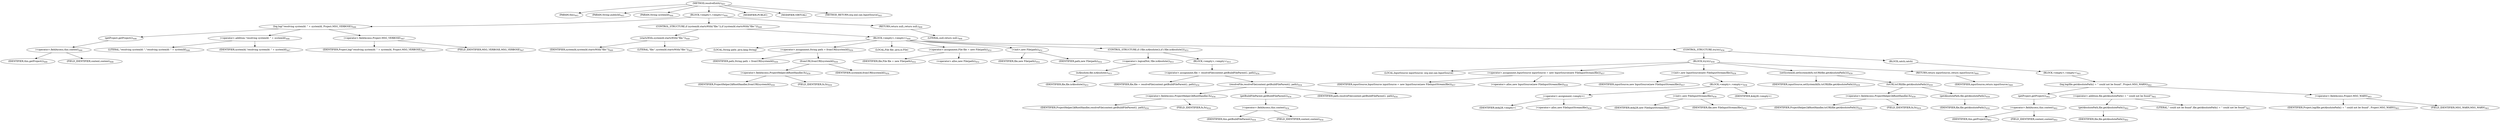 digraph "resolveEntity" {  
"842" [label = <(METHOD,resolveEntity)<SUB>443</SUB>> ]
"843" [label = <(PARAM,this)<SUB>443</SUB>> ]
"844" [label = <(PARAM,String publicId)<SUB>443</SUB>> ]
"845" [label = <(PARAM,String systemId)<SUB>444</SUB>> ]
"846" [label = <(BLOCK,&lt;empty&gt;,&lt;empty&gt;)<SUB>444</SUB>> ]
"847" [label = <(log,log(&quot;resolving systemId: &quot; + systemId, Project.MSG_VERBOSE))<SUB>446</SUB>> ]
"848" [label = <(getProject,getProject())<SUB>446</SUB>> ]
"849" [label = <(&lt;operator&gt;.fieldAccess,this.context)<SUB>446</SUB>> ]
"850" [label = <(IDENTIFIER,this,getProject())<SUB>446</SUB>> ]
"851" [label = <(FIELD_IDENTIFIER,context,context)<SUB>446</SUB>> ]
"852" [label = <(&lt;operator&gt;.addition,&quot;resolving systemId: &quot; + systemId)<SUB>446</SUB>> ]
"853" [label = <(LITERAL,&quot;resolving systemId: &quot;,&quot;resolving systemId: &quot; + systemId)<SUB>446</SUB>> ]
"854" [label = <(IDENTIFIER,systemId,&quot;resolving systemId: &quot; + systemId)<SUB>447</SUB>> ]
"855" [label = <(&lt;operator&gt;.fieldAccess,Project.MSG_VERBOSE)<SUB>447</SUB>> ]
"856" [label = <(IDENTIFIER,Project,log(&quot;resolving systemId: &quot; + systemId, Project.MSG_VERBOSE))<SUB>447</SUB>> ]
"857" [label = <(FIELD_IDENTIFIER,MSG_VERBOSE,MSG_VERBOSE)<SUB>447</SUB>> ]
"858" [label = <(CONTROL_STRUCTURE,if (systemId.startsWith(&quot;file:&quot;)),if (systemId.startsWith(&quot;file:&quot;)))<SUB>449</SUB>> ]
"859" [label = <(startsWith,systemId.startsWith(&quot;file:&quot;))<SUB>449</SUB>> ]
"860" [label = <(IDENTIFIER,systemId,systemId.startsWith(&quot;file:&quot;))<SUB>449</SUB>> ]
"861" [label = <(LITERAL,&quot;file:&quot;,systemId.startsWith(&quot;file:&quot;))<SUB>449</SUB>> ]
"862" [label = <(BLOCK,&lt;empty&gt;,&lt;empty&gt;)<SUB>449</SUB>> ]
"863" [label = <(LOCAL,String path: java.lang.String)> ]
"864" [label = <(&lt;operator&gt;.assignment,String path = fromURI(systemId))<SUB>450</SUB>> ]
"865" [label = <(IDENTIFIER,path,String path = fromURI(systemId))<SUB>450</SUB>> ]
"866" [label = <(fromURI,fromURI(systemId))<SUB>450</SUB>> ]
"867" [label = <(&lt;operator&gt;.fieldAccess,ProjectHelper2$RootHandler.fu)<SUB>450</SUB>> ]
"868" [label = <(IDENTIFIER,ProjectHelper2$RootHandler,fromURI(systemId))<SUB>450</SUB>> ]
"869" [label = <(FIELD_IDENTIFIER,fu,fu)<SUB>450</SUB>> ]
"870" [label = <(IDENTIFIER,systemId,fromURI(systemId))<SUB>450</SUB>> ]
"56" [label = <(LOCAL,File file: java.io.File)> ]
"871" [label = <(&lt;operator&gt;.assignment,File file = new File(path))<SUB>452</SUB>> ]
"872" [label = <(IDENTIFIER,file,File file = new File(path))<SUB>452</SUB>> ]
"873" [label = <(&lt;operator&gt;.alloc,new File(path))<SUB>452</SUB>> ]
"874" [label = <(&lt;init&gt;,new File(path))<SUB>452</SUB>> ]
"55" [label = <(IDENTIFIER,file,new File(path))<SUB>452</SUB>> ]
"875" [label = <(IDENTIFIER,path,new File(path))<SUB>452</SUB>> ]
"876" [label = <(CONTROL_STRUCTURE,if (!file.isAbsolute()),if (!file.isAbsolute()))<SUB>453</SUB>> ]
"877" [label = <(&lt;operator&gt;.logicalNot,!file.isAbsolute())<SUB>453</SUB>> ]
"878" [label = <(isAbsolute,file.isAbsolute())<SUB>453</SUB>> ]
"879" [label = <(IDENTIFIER,file,file.isAbsolute())<SUB>453</SUB>> ]
"880" [label = <(BLOCK,&lt;empty&gt;,&lt;empty&gt;)<SUB>453</SUB>> ]
"881" [label = <(&lt;operator&gt;.assignment,file = resolveFile(context.getBuildFileParent(), path))<SUB>454</SUB>> ]
"882" [label = <(IDENTIFIER,file,file = resolveFile(context.getBuildFileParent(), path))<SUB>454</SUB>> ]
"883" [label = <(resolveFile,resolveFile(context.getBuildFileParent(), path))<SUB>454</SUB>> ]
"884" [label = <(&lt;operator&gt;.fieldAccess,ProjectHelper2$RootHandler.fu)<SUB>454</SUB>> ]
"885" [label = <(IDENTIFIER,ProjectHelper2$RootHandler,resolveFile(context.getBuildFileParent(), path))<SUB>454</SUB>> ]
"886" [label = <(FIELD_IDENTIFIER,fu,fu)<SUB>454</SUB>> ]
"887" [label = <(getBuildFileParent,getBuildFileParent())<SUB>454</SUB>> ]
"888" [label = <(&lt;operator&gt;.fieldAccess,this.context)<SUB>454</SUB>> ]
"889" [label = <(IDENTIFIER,this,getBuildFileParent())<SUB>454</SUB>> ]
"890" [label = <(FIELD_IDENTIFIER,context,context)<SUB>454</SUB>> ]
"891" [label = <(IDENTIFIER,path,resolveFile(context.getBuildFileParent(), path))<SUB>454</SUB>> ]
"892" [label = <(CONTROL_STRUCTURE,try,try)<SUB>456</SUB>> ]
"893" [label = <(BLOCK,try,try)<SUB>456</SUB>> ]
"58" [label = <(LOCAL,InputSource inputSource: org.xml.sax.InputSource)> ]
"894" [label = <(&lt;operator&gt;.assignment,InputSource inputSource = new InputSource(new FileInputStream(file)))<SUB>457</SUB>> ]
"895" [label = <(IDENTIFIER,inputSource,InputSource inputSource = new InputSource(new FileInputStream(file)))<SUB>457</SUB>> ]
"896" [label = <(&lt;operator&gt;.alloc,new InputSource(new FileInputStream(file)))<SUB>458</SUB>> ]
"897" [label = <(&lt;init&gt;,new InputSource(new FileInputStream(file)))<SUB>458</SUB>> ]
"57" [label = <(IDENTIFIER,inputSource,new InputSource(new FileInputStream(file)))<SUB>457</SUB>> ]
"898" [label = <(BLOCK,&lt;empty&gt;,&lt;empty&gt;)<SUB>458</SUB>> ]
"899" [label = <(&lt;operator&gt;.assignment,&lt;empty&gt;)> ]
"900" [label = <(IDENTIFIER,$obj28,&lt;empty&gt;)> ]
"901" [label = <(&lt;operator&gt;.alloc,new FileInputStream(file))<SUB>458</SUB>> ]
"902" [label = <(&lt;init&gt;,new FileInputStream(file))<SUB>458</SUB>> ]
"903" [label = <(IDENTIFIER,$obj28,new FileInputStream(file))> ]
"904" [label = <(IDENTIFIER,file,new FileInputStream(file))<SUB>458</SUB>> ]
"905" [label = <(IDENTIFIER,$obj28,&lt;empty&gt;)> ]
"906" [label = <(setSystemId,setSystemId(fu.toURI(file.getAbsolutePath())))<SUB>459</SUB>> ]
"907" [label = <(IDENTIFIER,inputSource,setSystemId(fu.toURI(file.getAbsolutePath())))<SUB>459</SUB>> ]
"908" [label = <(toURI,toURI(file.getAbsolutePath()))<SUB>459</SUB>> ]
"909" [label = <(&lt;operator&gt;.fieldAccess,ProjectHelper2$RootHandler.fu)<SUB>459</SUB>> ]
"910" [label = <(IDENTIFIER,ProjectHelper2$RootHandler,toURI(file.getAbsolutePath()))<SUB>459</SUB>> ]
"911" [label = <(FIELD_IDENTIFIER,fu,fu)<SUB>459</SUB>> ]
"912" [label = <(getAbsolutePath,file.getAbsolutePath())<SUB>459</SUB>> ]
"913" [label = <(IDENTIFIER,file,file.getAbsolutePath())<SUB>459</SUB>> ]
"914" [label = <(RETURN,return inputSource;,return inputSource;)<SUB>460</SUB>> ]
"915" [label = <(IDENTIFIER,inputSource,return inputSource;)<SUB>460</SUB>> ]
"916" [label = <(BLOCK,catch,catch)> ]
"917" [label = <(BLOCK,&lt;empty&gt;,&lt;empty&gt;)<SUB>461</SUB>> ]
"918" [label = <(log,log(file.getAbsolutePath() + &quot; could not be found&quot;, Project.MSG_WARN))<SUB>462</SUB>> ]
"919" [label = <(getProject,getProject())<SUB>462</SUB>> ]
"920" [label = <(&lt;operator&gt;.fieldAccess,this.context)<SUB>462</SUB>> ]
"921" [label = <(IDENTIFIER,this,getProject())<SUB>462</SUB>> ]
"922" [label = <(FIELD_IDENTIFIER,context,context)<SUB>462</SUB>> ]
"923" [label = <(&lt;operator&gt;.addition,file.getAbsolutePath() + &quot; could not be found&quot;)<SUB>462</SUB>> ]
"924" [label = <(getAbsolutePath,file.getAbsolutePath())<SUB>462</SUB>> ]
"925" [label = <(IDENTIFIER,file,file.getAbsolutePath())<SUB>462</SUB>> ]
"926" [label = <(LITERAL,&quot; could not be found&quot;,file.getAbsolutePath() + &quot; could not be found&quot;)<SUB>463</SUB>> ]
"927" [label = <(&lt;operator&gt;.fieldAccess,Project.MSG_WARN)<SUB>463</SUB>> ]
"928" [label = <(IDENTIFIER,Project,log(file.getAbsolutePath() + &quot; could not be found&quot;, Project.MSG_WARN))<SUB>463</SUB>> ]
"929" [label = <(FIELD_IDENTIFIER,MSG_WARN,MSG_WARN)<SUB>463</SUB>> ]
"930" [label = <(RETURN,return null;,return null;)<SUB>468</SUB>> ]
"931" [label = <(LITERAL,null,return null;)<SUB>468</SUB>> ]
"932" [label = <(MODIFIER,PUBLIC)> ]
"933" [label = <(MODIFIER,VIRTUAL)> ]
"934" [label = <(METHOD_RETURN,org.xml.sax.InputSource)<SUB>443</SUB>> ]
  "842" -> "843" 
  "842" -> "844" 
  "842" -> "845" 
  "842" -> "846" 
  "842" -> "932" 
  "842" -> "933" 
  "842" -> "934" 
  "846" -> "847" 
  "846" -> "858" 
  "846" -> "930" 
  "847" -> "848" 
  "847" -> "852" 
  "847" -> "855" 
  "848" -> "849" 
  "849" -> "850" 
  "849" -> "851" 
  "852" -> "853" 
  "852" -> "854" 
  "855" -> "856" 
  "855" -> "857" 
  "858" -> "859" 
  "858" -> "862" 
  "859" -> "860" 
  "859" -> "861" 
  "862" -> "863" 
  "862" -> "864" 
  "862" -> "56" 
  "862" -> "871" 
  "862" -> "874" 
  "862" -> "876" 
  "862" -> "892" 
  "864" -> "865" 
  "864" -> "866" 
  "866" -> "867" 
  "866" -> "870" 
  "867" -> "868" 
  "867" -> "869" 
  "871" -> "872" 
  "871" -> "873" 
  "874" -> "55" 
  "874" -> "875" 
  "876" -> "877" 
  "876" -> "880" 
  "877" -> "878" 
  "878" -> "879" 
  "880" -> "881" 
  "881" -> "882" 
  "881" -> "883" 
  "883" -> "884" 
  "883" -> "887" 
  "883" -> "891" 
  "884" -> "885" 
  "884" -> "886" 
  "887" -> "888" 
  "888" -> "889" 
  "888" -> "890" 
  "892" -> "893" 
  "892" -> "916" 
  "893" -> "58" 
  "893" -> "894" 
  "893" -> "897" 
  "893" -> "906" 
  "893" -> "914" 
  "894" -> "895" 
  "894" -> "896" 
  "897" -> "57" 
  "897" -> "898" 
  "898" -> "899" 
  "898" -> "902" 
  "898" -> "905" 
  "899" -> "900" 
  "899" -> "901" 
  "902" -> "903" 
  "902" -> "904" 
  "906" -> "907" 
  "906" -> "908" 
  "908" -> "909" 
  "908" -> "912" 
  "909" -> "910" 
  "909" -> "911" 
  "912" -> "913" 
  "914" -> "915" 
  "916" -> "917" 
  "917" -> "918" 
  "918" -> "919" 
  "918" -> "923" 
  "918" -> "927" 
  "919" -> "920" 
  "920" -> "921" 
  "920" -> "922" 
  "923" -> "924" 
  "923" -> "926" 
  "924" -> "925" 
  "927" -> "928" 
  "927" -> "929" 
  "930" -> "931" 
}
